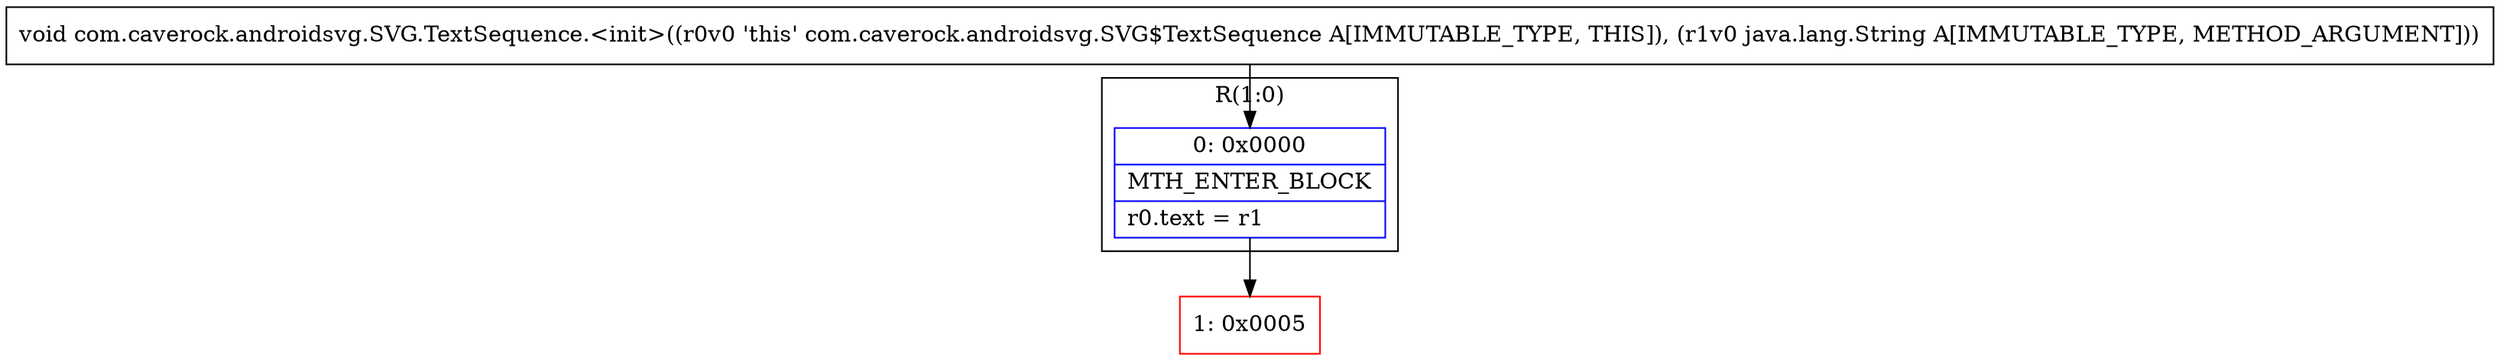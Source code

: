 digraph "CFG forcom.caverock.androidsvg.SVG.TextSequence.\<init\>(Ljava\/lang\/String;)V" {
subgraph cluster_Region_238108046 {
label = "R(1:0)";
node [shape=record,color=blue];
Node_0 [shape=record,label="{0\:\ 0x0000|MTH_ENTER_BLOCK\l|r0.text = r1\l}"];
}
Node_1 [shape=record,color=red,label="{1\:\ 0x0005}"];
MethodNode[shape=record,label="{void com.caverock.androidsvg.SVG.TextSequence.\<init\>((r0v0 'this' com.caverock.androidsvg.SVG$TextSequence A[IMMUTABLE_TYPE, THIS]), (r1v0 java.lang.String A[IMMUTABLE_TYPE, METHOD_ARGUMENT])) }"];
MethodNode -> Node_0;
Node_0 -> Node_1;
}


